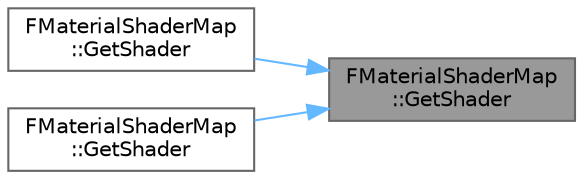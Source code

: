 digraph "FMaterialShaderMap::GetShader"
{
 // INTERACTIVE_SVG=YES
 // LATEX_PDF_SIZE
  bgcolor="transparent";
  edge [fontname=Helvetica,fontsize=10,labelfontname=Helvetica,labelfontsize=10];
  node [fontname=Helvetica,fontsize=10,shape=box,height=0.2,width=0.4];
  rankdir="RL";
  Node1 [id="Node000001",label="FMaterialShaderMap\l::GetShader",height=0.2,width=0.4,color="gray40", fillcolor="grey60", style="filled", fontcolor="black",tooltip=" "];
  Node1 -> Node2 [id="edge1_Node000001_Node000002",dir="back",color="steelblue1",style="solid",tooltip=" "];
  Node2 [id="Node000002",label="FMaterialShaderMap\l::GetShader",height=0.2,width=0.4,color="grey40", fillcolor="white", style="filled",URL="$dd/d35/classFMaterialShaderMap.html#ad592568492c62543fb1c4df856eb367a",tooltip=" "];
  Node1 -> Node3 [id="edge2_Node000001_Node000003",dir="back",color="steelblue1",style="solid",tooltip=" "];
  Node3 [id="Node000003",label="FMaterialShaderMap\l::GetShader",height=0.2,width=0.4,color="grey40", fillcolor="white", style="filled",URL="$dd/d35/classFMaterialShaderMap.html#a2cd2c0b2352fd6c340b869c78d024191",tooltip=" "];
}
